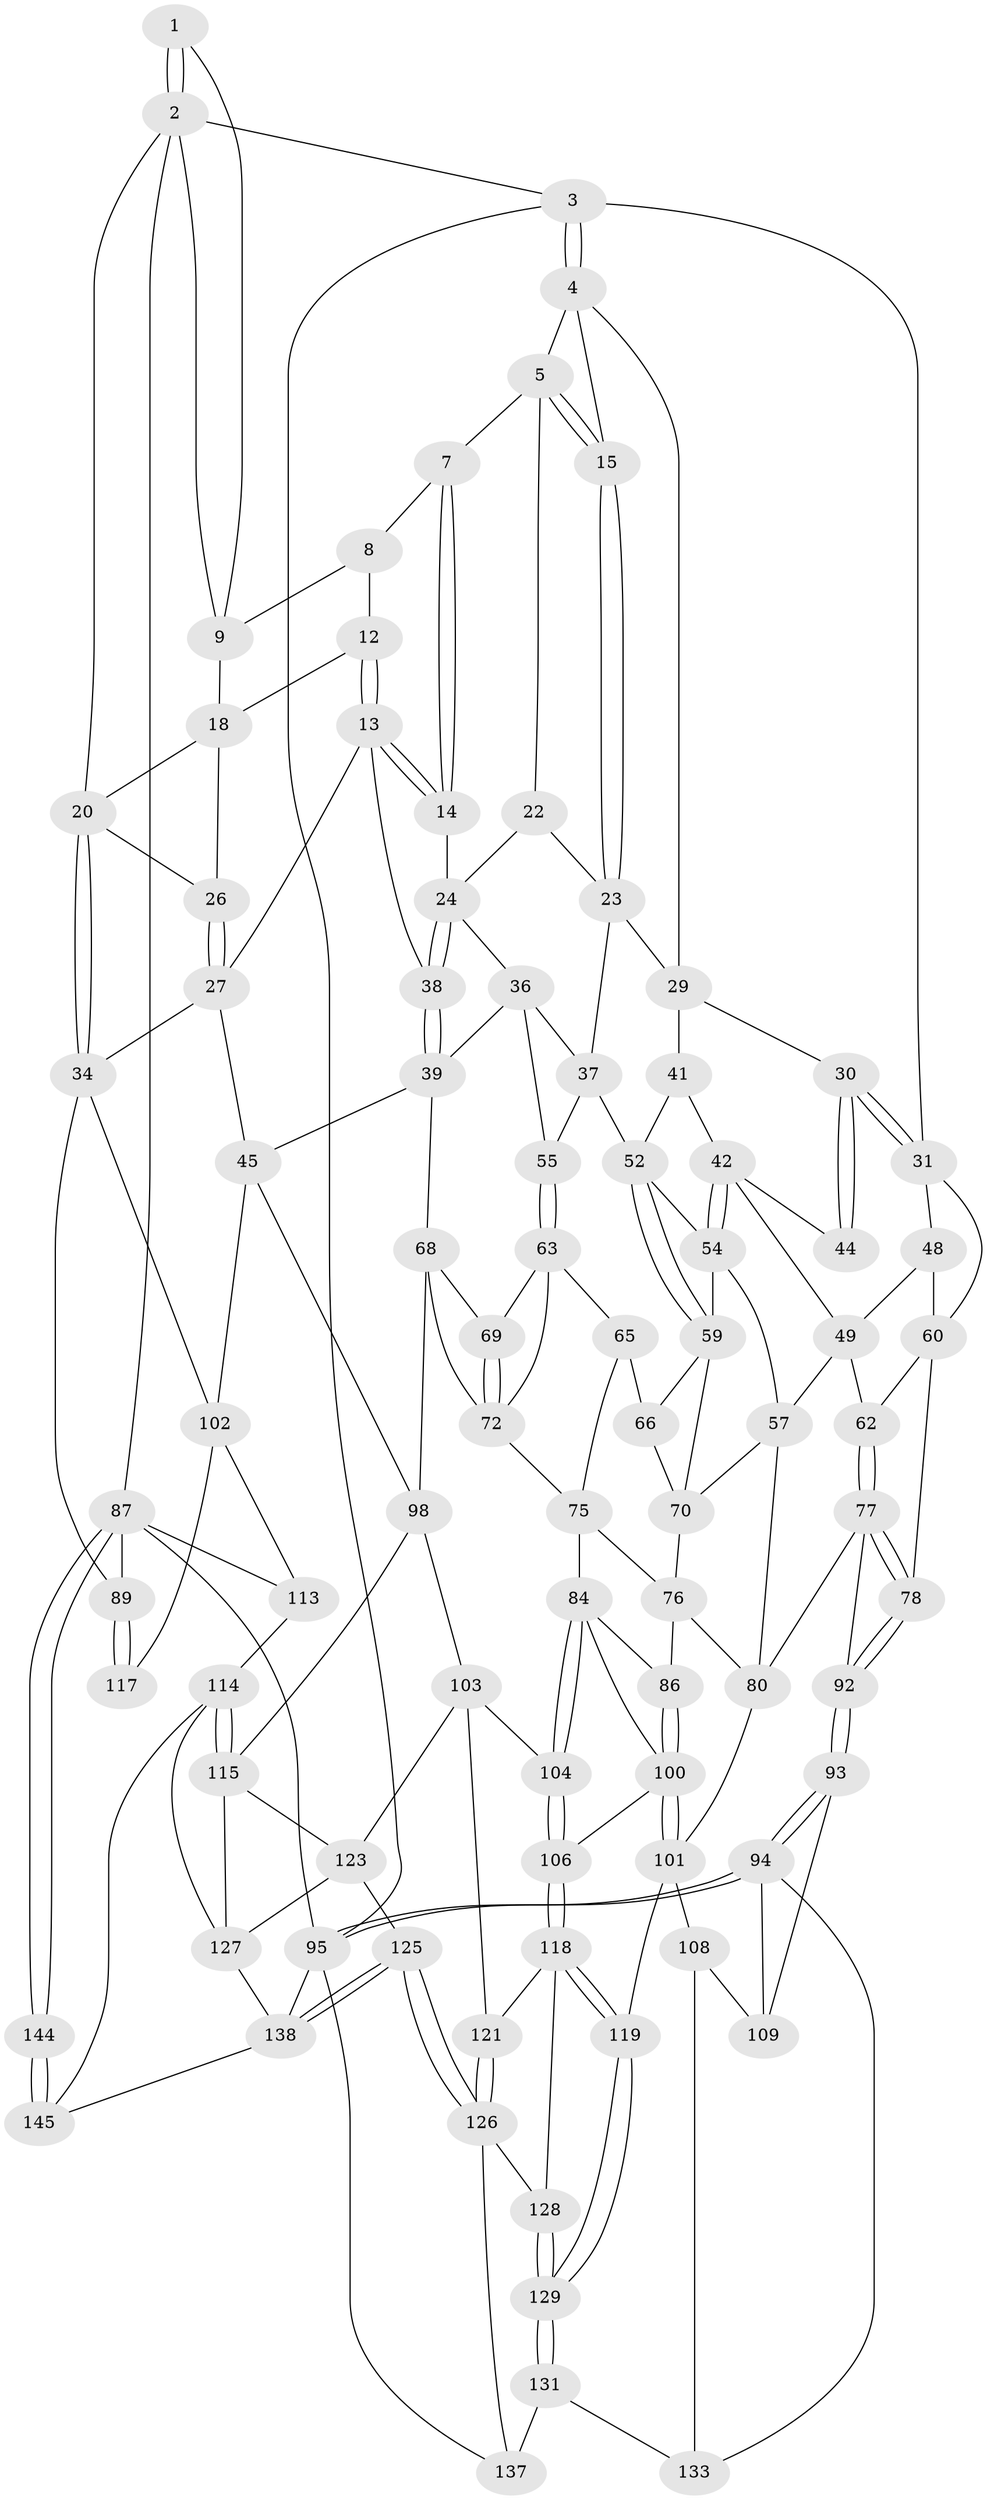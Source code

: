 // Generated by graph-tools (version 1.1) at 2025/24/03/03/25 07:24:35]
// undirected, 88 vertices, 195 edges
graph export_dot {
graph [start="1"]
  node [color=gray90,style=filled];
  1 [pos="+0.9122700191249176+0"];
  2 [pos="+1+0",super="+17"];
  3 [pos="+0+0"];
  4 [pos="+0+0",super="+16"];
  5 [pos="+0.35274519782200353+0",super="+6"];
  7 [pos="+0.6718288142747418+0"];
  8 [pos="+0.7040912225580732+0",super="+11"];
  9 [pos="+0.8881729638565087+0.03501744063167075",super="+10"];
  12 [pos="+0.7653589197822338+0.06324528632284535"];
  13 [pos="+0.7047272328001971+0.07050680664346223",super="+28"];
  14 [pos="+0.6989728955034589+0.03733757327903445"];
  15 [pos="+0.17861775790512557+0.07813008717683564"];
  18 [pos="+0.8880016668717263+0.06371040754650802",super="+19"];
  20 [pos="+1+0.1918961041780958",super="+21"];
  22 [pos="+0.3932927140651172+0"];
  23 [pos="+0.3508683001089956+0.015390053022093357",super="+32"];
  24 [pos="+0.4647460750119256+0.049697945682101875",super="+25"];
  26 [pos="+0.88020264193718+0.10424532834406003"];
  27 [pos="+0.8396257407498469+0.17588465192268354",super="+35"];
  29 [pos="+0.15847921397480036+0.11424865334131307",super="+33"];
  30 [pos="+0.09036689856091194+0.1449095509266026"];
  31 [pos="+0+0",super="+47"];
  34 [pos="+1+0.3348929175192673",super="+91"];
  36 [pos="+0.4744495067651878+0.13735749586418763",super="+40"];
  37 [pos="+0.3096247268762421+0.21136040549258603",super="+51"];
  38 [pos="+0.6837288331065182+0.14592186653569453"];
  39 [pos="+0.6622219669493793+0.19823158261964188",super="+46"];
  41 [pos="+0.21328869557516067+0.21287903115392295"];
  42 [pos="+0.14210250022666343+0.2504890994627224",super="+43"];
  44 [pos="+0.09524710037249293+0.20848368144904958"];
  45 [pos="+0.8258148498343837+0.40833072883989346",super="+97"];
  48 [pos="+0.02595091155741382+0.22656003936739644",super="+50"];
  49 [pos="+0.11440856568363697+0.26493592850736886",super="+58"];
  52 [pos="+0.3169208740403215+0.2919037999502265",super="+53"];
  54 [pos="+0.1958403793998073+0.30583296376694336",super="+56"];
  55 [pos="+0.5136410580821542+0.27977007521531155"];
  57 [pos="+0.1409749291285693+0.40594625351866237",super="+71"];
  59 [pos="+0.3092790502124574+0.33570017272690705",super="+67"];
  60 [pos="+0.0025969820966974004+0.3380349859270286",super="+61"];
  62 [pos="+0.12082389488276096+0.3985377800756612"];
  63 [pos="+0.5162590261979337+0.3067184634109307",super="+64"];
  65 [pos="+0.3441435626060003+0.3792628646820216"];
  66 [pos="+0.3180973848591859+0.36223574177754125"];
  68 [pos="+0.7505764440878446+0.4152866685867674",super="+96"];
  69 [pos="+0.5875881958226864+0.3644725105469602"];
  70 [pos="+0.20527402168552109+0.4111803179722248",super="+74"];
  72 [pos="+0.588868500260104+0.5054111570081247",super="+73"];
  75 [pos="+0.36161436569140726+0.4706978674878644",super="+83"];
  76 [pos="+0.29105730581232697+0.46129522720568006",super="+79"];
  77 [pos="+0+0.5074912240329454",super="+82"];
  78 [pos="+0+0.5070592463870854"];
  80 [pos="+0.1402199367601782+0.5157324990481085",super="+81"];
  84 [pos="+0.4430112195254269+0.5209821693053246",super="+85"];
  86 [pos="+0.3016594781158375+0.5345667696902956"];
  87 [pos="+1+1",super="+88"];
  89 [pos="+1+1",super="+90"];
  92 [pos="+0+0.8534518028978968",super="+111"];
  93 [pos="+0+1",super="+110"];
  94 [pos="+0+1",super="+136"];
  95 [pos="+0+1",super="+139"];
  98 [pos="+0.705707777023286+0.6597271176368409",super="+99"];
  100 [pos="+0.2627889140130161+0.6417497819636458",super="+105"];
  101 [pos="+0.23244517145558577+0.6710087188432478",super="+107"];
  102 [pos="+0.8897716098261177+0.6312303977423062",super="+112"];
  103 [pos="+0.5135689233256366+0.6531481004373076",super="+120"];
  104 [pos="+0.48118925650151867+0.6392551138631006"];
  106 [pos="+0.41129526370777614+0.6953770275676782"];
  108 [pos="+0.16912232040289263+0.7347694574415647",super="+134"];
  109 [pos="+0.14113369839260126+0.7434446317739624",super="+135"];
  113 [pos="+0.8698790812651681+0.82418171975065"];
  114 [pos="+0.8188898359272899+0.8249606934012532",super="+143"];
  115 [pos="+0.7313207354543843+0.7558490011746332",super="+116"];
  117 [pos="+0.920876586374285+0.6511593503949988"];
  118 [pos="+0.4055435378263078+0.7043996064847075",super="+122"];
  119 [pos="+0.2736386366970206+0.7275727474122533"];
  121 [pos="+0.5365025959146947+0.7497791092384906"];
  123 [pos="+0.5881125786079986+0.727493222959941",super="+124"];
  125 [pos="+0.5357605119372695+0.8606909541959008"];
  126 [pos="+0.5037785509976831+0.8291474424667269",super="+130"];
  127 [pos="+0.6323578523089204+0.8581366634906441",super="+141"];
  128 [pos="+0.43023750444071385+0.7653595771937624"];
  129 [pos="+0.3103932751124255+0.8481973464163448"];
  131 [pos="+0.31081005382149157+0.8594703826242462",super="+132"];
  133 [pos="+0.2628315309053352+0.9150574572432659"];
  137 [pos="+0.4548751889756761+0.8304382963066687",super="+140"];
  138 [pos="+0.5178737340783539+1",super="+142"];
  144 [pos="+1+1"];
  145 [pos="+0.7722685099460217+0.9293495576255499",super="+146"];
  1 -- 2;
  1 -- 2;
  1 -- 9;
  2 -- 3;
  2 -- 87;
  2 -- 9;
  2 -- 20;
  3 -- 4;
  3 -- 4;
  3 -- 31;
  3 -- 95;
  4 -- 5;
  4 -- 29;
  4 -- 15;
  5 -- 15;
  5 -- 15;
  5 -- 22;
  5 -- 7;
  7 -- 8;
  7 -- 14;
  7 -- 14;
  8 -- 9;
  8 -- 12;
  9 -- 18;
  12 -- 13;
  12 -- 13;
  12 -- 18;
  13 -- 14;
  13 -- 14;
  13 -- 27;
  13 -- 38;
  14 -- 24;
  15 -- 23;
  15 -- 23;
  18 -- 20;
  18 -- 26;
  20 -- 34;
  20 -- 34;
  20 -- 26;
  22 -- 23;
  22 -- 24;
  23 -- 37;
  23 -- 29;
  24 -- 38;
  24 -- 38;
  24 -- 36;
  26 -- 27;
  26 -- 27;
  27 -- 34;
  27 -- 45;
  29 -- 30;
  29 -- 41;
  30 -- 31;
  30 -- 31;
  30 -- 44;
  30 -- 44;
  31 -- 48;
  31 -- 60;
  34 -- 89;
  34 -- 102;
  36 -- 37;
  36 -- 55;
  36 -- 39;
  37 -- 52;
  37 -- 55;
  38 -- 39;
  38 -- 39;
  39 -- 68;
  39 -- 45;
  41 -- 42;
  41 -- 52;
  42 -- 54;
  42 -- 54;
  42 -- 49;
  42 -- 44;
  45 -- 98;
  45 -- 102;
  48 -- 49;
  48 -- 60;
  49 -- 62;
  49 -- 57;
  52 -- 59;
  52 -- 59;
  52 -- 54;
  54 -- 57;
  54 -- 59;
  55 -- 63;
  55 -- 63;
  57 -- 80;
  57 -- 70;
  59 -- 66;
  59 -- 70;
  60 -- 62;
  60 -- 78;
  62 -- 77;
  62 -- 77;
  63 -- 69;
  63 -- 65;
  63 -- 72;
  65 -- 66;
  65 -- 75;
  66 -- 70;
  68 -- 69;
  68 -- 72;
  68 -- 98;
  69 -- 72;
  69 -- 72;
  70 -- 76;
  72 -- 75;
  75 -- 76;
  75 -- 84;
  76 -- 80;
  76 -- 86;
  77 -- 78;
  77 -- 78;
  77 -- 92;
  77 -- 80;
  78 -- 92;
  78 -- 92;
  80 -- 101;
  84 -- 104;
  84 -- 104;
  84 -- 86;
  84 -- 100;
  86 -- 100;
  86 -- 100;
  87 -- 144;
  87 -- 144;
  87 -- 95;
  87 -- 89;
  87 -- 113;
  89 -- 117 [weight=2];
  89 -- 117;
  92 -- 93 [weight=2];
  92 -- 93;
  93 -- 94;
  93 -- 94;
  93 -- 109;
  94 -- 95;
  94 -- 95;
  94 -- 109;
  94 -- 133;
  95 -- 137;
  95 -- 138;
  98 -- 115;
  98 -- 103;
  100 -- 101;
  100 -- 101;
  100 -- 106;
  101 -- 108;
  101 -- 119;
  102 -- 113;
  102 -- 117;
  103 -- 104;
  103 -- 121;
  103 -- 123;
  104 -- 106;
  104 -- 106;
  106 -- 118;
  106 -- 118;
  108 -- 109 [weight=2];
  108 -- 133;
  113 -- 114;
  114 -- 115;
  114 -- 115;
  114 -- 145;
  114 -- 127;
  115 -- 127;
  115 -- 123;
  118 -- 119;
  118 -- 119;
  118 -- 128;
  118 -- 121;
  119 -- 129;
  119 -- 129;
  121 -- 126;
  121 -- 126;
  123 -- 125;
  123 -- 127;
  125 -- 126;
  125 -- 126;
  125 -- 138;
  125 -- 138;
  126 -- 128;
  126 -- 137;
  127 -- 138;
  128 -- 129;
  128 -- 129;
  129 -- 131;
  129 -- 131;
  131 -- 137 [weight=2];
  131 -- 133;
  138 -- 145;
  144 -- 145 [weight=2];
  144 -- 145;
}

